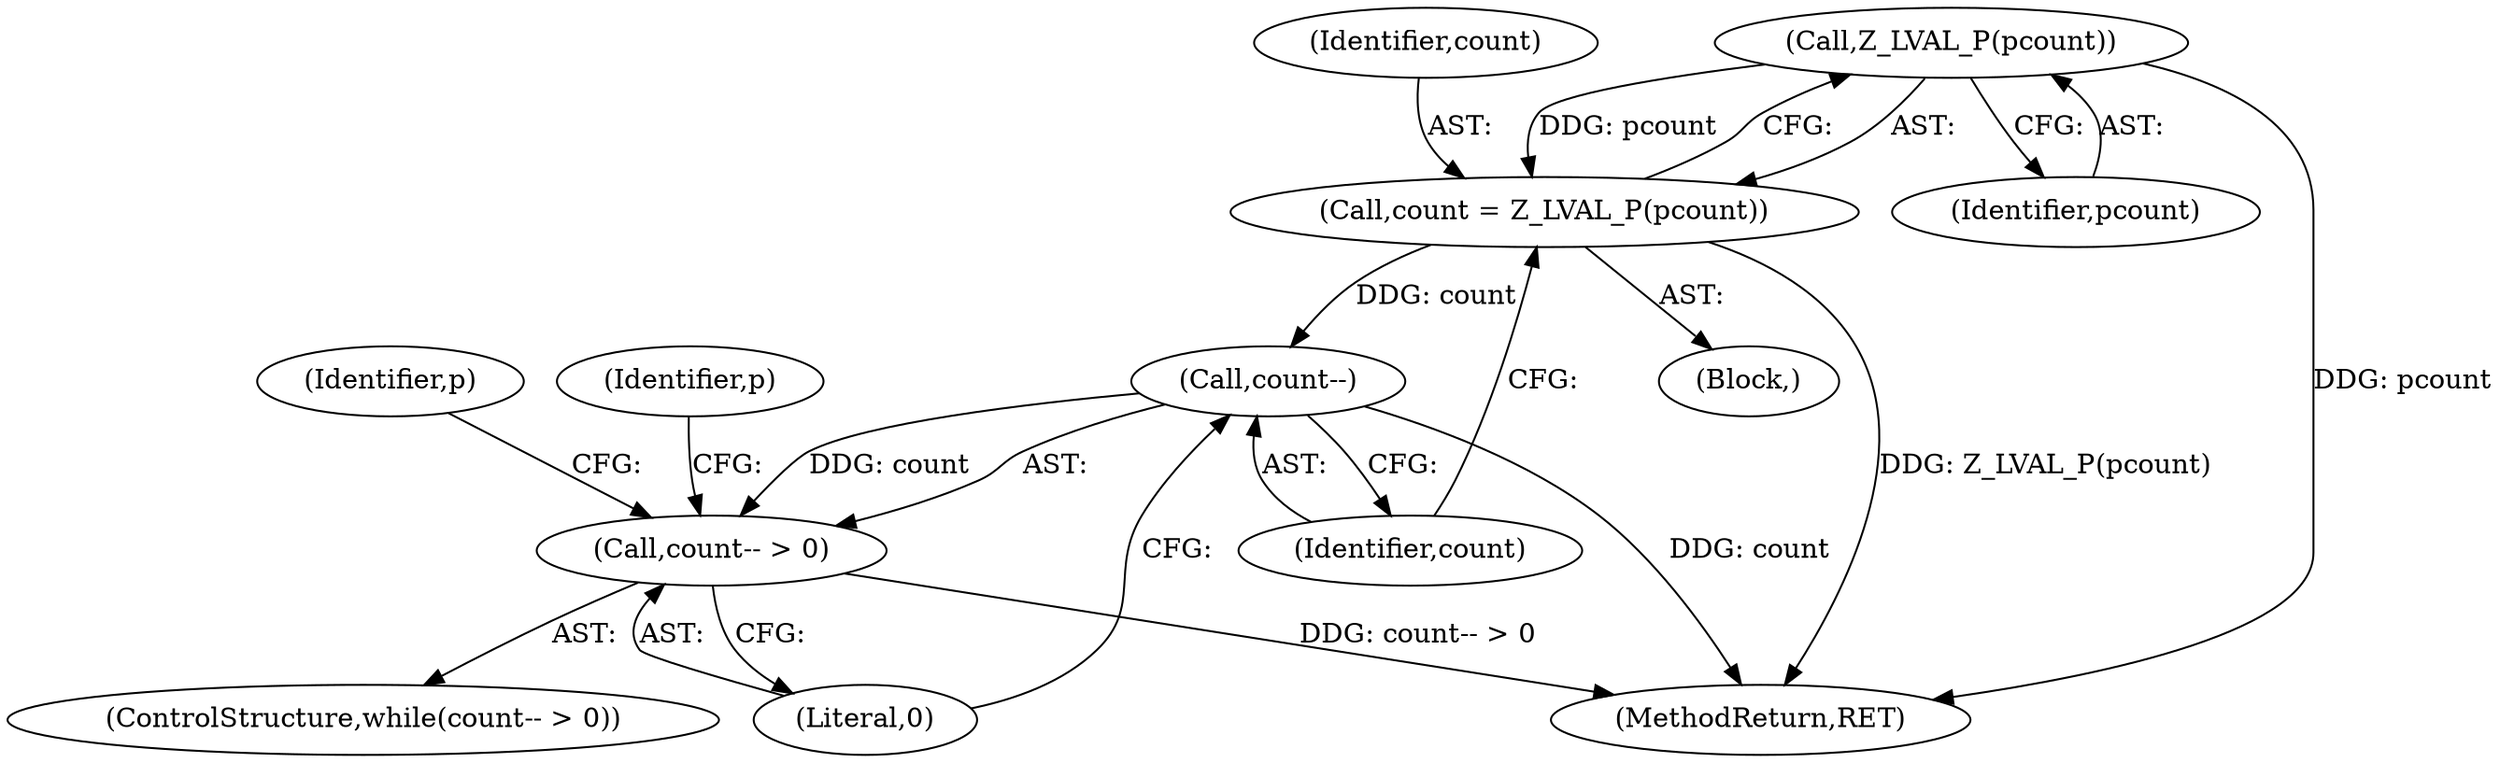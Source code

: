 digraph "0_php_88223c5245e9b470e1e6362bfd96829562ffe6ab_0@pointer" {
"1000168" [label="(Call,Z_LVAL_P(pcount))"];
"1000166" [label="(Call,count = Z_LVAL_P(pcount))"];
"1000172" [label="(Call,count--)"];
"1000171" [label="(Call,count-- > 0)"];
"1000169" [label="(Identifier,pcount)"];
"1000173" [label="(Identifier,count)"];
"1000167" [label="(Identifier,count)"];
"1000170" [label="(ControlStructure,while(count-- > 0))"];
"1000114" [label="(Block,)"];
"1000171" [label="(Call,count-- > 0)"];
"1000287" [label="(Identifier,p)"];
"1000366" [label="(MethodReturn,RET)"];
"1000168" [label="(Call,Z_LVAL_P(pcount))"];
"1000166" [label="(Call,count = Z_LVAL_P(pcount))"];
"1000172" [label="(Call,count--)"];
"1000182" [label="(Identifier,p)"];
"1000174" [label="(Literal,0)"];
"1000168" -> "1000166"  [label="AST: "];
"1000168" -> "1000169"  [label="CFG: "];
"1000169" -> "1000168"  [label="AST: "];
"1000166" -> "1000168"  [label="CFG: "];
"1000168" -> "1000366"  [label="DDG: pcount"];
"1000168" -> "1000166"  [label="DDG: pcount"];
"1000166" -> "1000114"  [label="AST: "];
"1000167" -> "1000166"  [label="AST: "];
"1000173" -> "1000166"  [label="CFG: "];
"1000166" -> "1000366"  [label="DDG: Z_LVAL_P(pcount)"];
"1000166" -> "1000172"  [label="DDG: count"];
"1000172" -> "1000171"  [label="AST: "];
"1000172" -> "1000173"  [label="CFG: "];
"1000173" -> "1000172"  [label="AST: "];
"1000174" -> "1000172"  [label="CFG: "];
"1000172" -> "1000366"  [label="DDG: count"];
"1000172" -> "1000171"  [label="DDG: count"];
"1000171" -> "1000170"  [label="AST: "];
"1000171" -> "1000174"  [label="CFG: "];
"1000174" -> "1000171"  [label="AST: "];
"1000182" -> "1000171"  [label="CFG: "];
"1000287" -> "1000171"  [label="CFG: "];
"1000171" -> "1000366"  [label="DDG: count-- > 0"];
}
